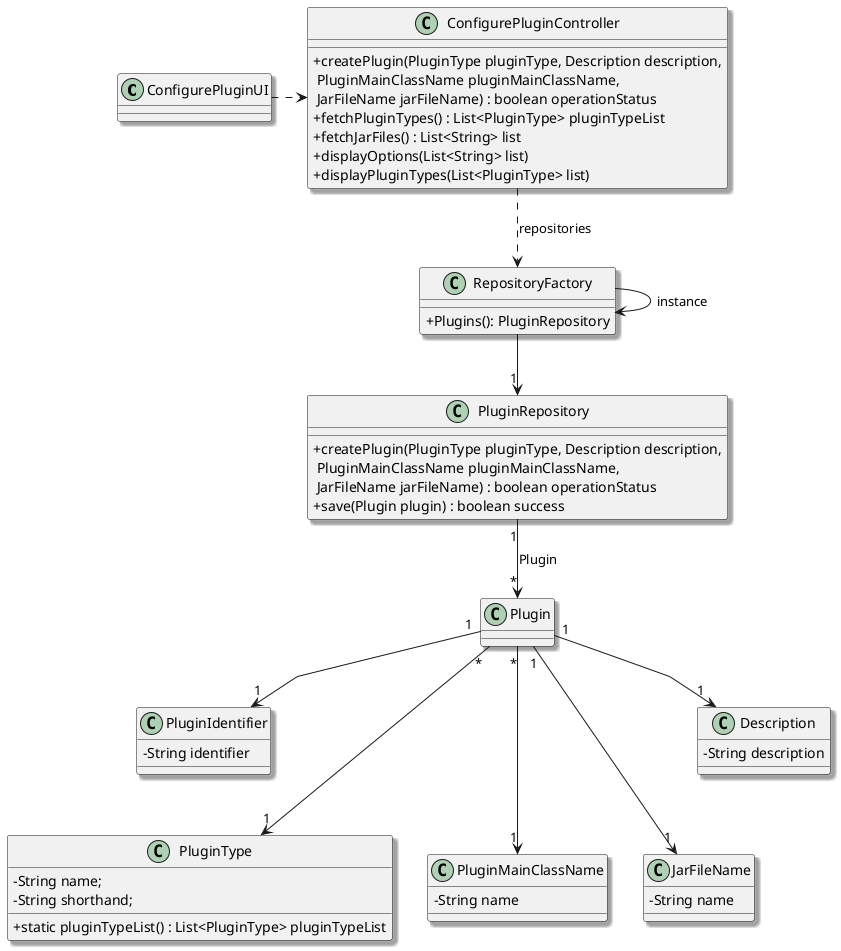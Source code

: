 @startuml                                                                                                                                                                             @startuml
'skinparam monochrome true
skinparam packageStyle rectangle
skinparam shadowing true
skinparam linetype polyline

skinparam classAttributeIconSize 0


class ConfigurePluginUI {
}
class ConfigurePluginController {
    + createPlugin(PluginType pluginType, Description description,\n PluginMainClassName pluginMainClassName,\n JarFileName jarFileName) : boolean operationStatus
    + fetchPluginTypes() : List<PluginType> pluginTypeList
    + fetchJarFiles() : List<String> list
    + displayOptions(List<String> list)
    + displayPluginTypes(List<PluginType> list)

}


class RepositoryFactory {
    + Plugins(): PluginRepository
}

class PluginRepository {
    + createPlugin(PluginType pluginType, Description description,\n PluginMainClassName pluginMainClassName,\n JarFileName jarFileName) : boolean operationStatus
    + save(Plugin plugin) : boolean success
}

class Plugin {
}

class PluginIdentifier {
    - String identifier
}
class PluginType {
    - String name;
    - String shorthand;
    +  static pluginTypeList() : List<PluginType> pluginTypeList
}
class PluginMainClassName {
    - String name
}
class JarFileName {
    - String name
}
class Description {
    - String description
}


ConfigurePluginUI .> ConfigurePluginController
ConfigurePluginController ..> RepositoryFactory : repositories
RepositoryFactory -> RepositoryFactory : instance
RepositoryFactory --> "1" PluginRepository
PluginRepository "1" --> "*" Plugin : Plugin
Plugin "1" --> "1" PluginIdentifier
Plugin "1" ---> "1" JarFileName
Plugin "1" --> "1" Description
Plugin "*" ---> "1" PluginMainClassName
Plugin "*" ---> "1" PluginType

@enduml
